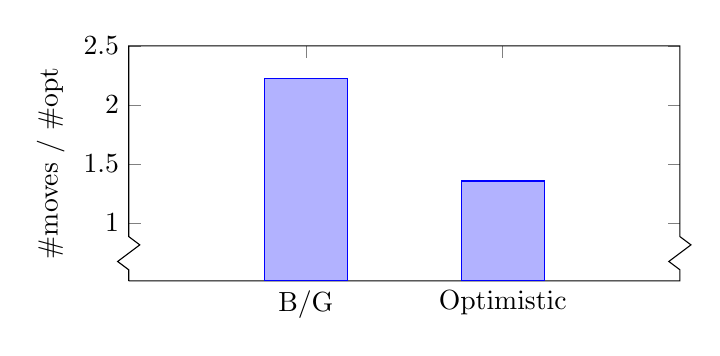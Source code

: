 \begin{tikzpicture}
\begin{axis}[
    scale only axis,
    x tick label style={/pgf/number format/1000 sep=},
    ylabel=\#moves / \#opt,
    legend style={at={(0.5,-.25)},
        anchor=north,legend columns=-1},
    ybar stacked,
	x=2.5cm, y=1.5cm,
    bar width=30pt,
	axis y discontinuity=crunch,
	ymin=0.51,ymax=2.5,
	xmin=0.1,xmax=2.9,
	xtick={1,...,2},
	xticklabels={B/G,Optimistic},
	x tick label style={
 %   rotate=30,anchor=east
}
%	enlargelimits=false
]
\addplot coordinates
{
(1,2.225)
(2,1.355)
};

%\addplot coordinates {(1,0.1) (2,0.1) (3,0.1)};

%\legend{Remaining moves versus optimal (Grund and Hack~\cite{GruHa07})}
\end{axis}
\end{tikzpicture}
